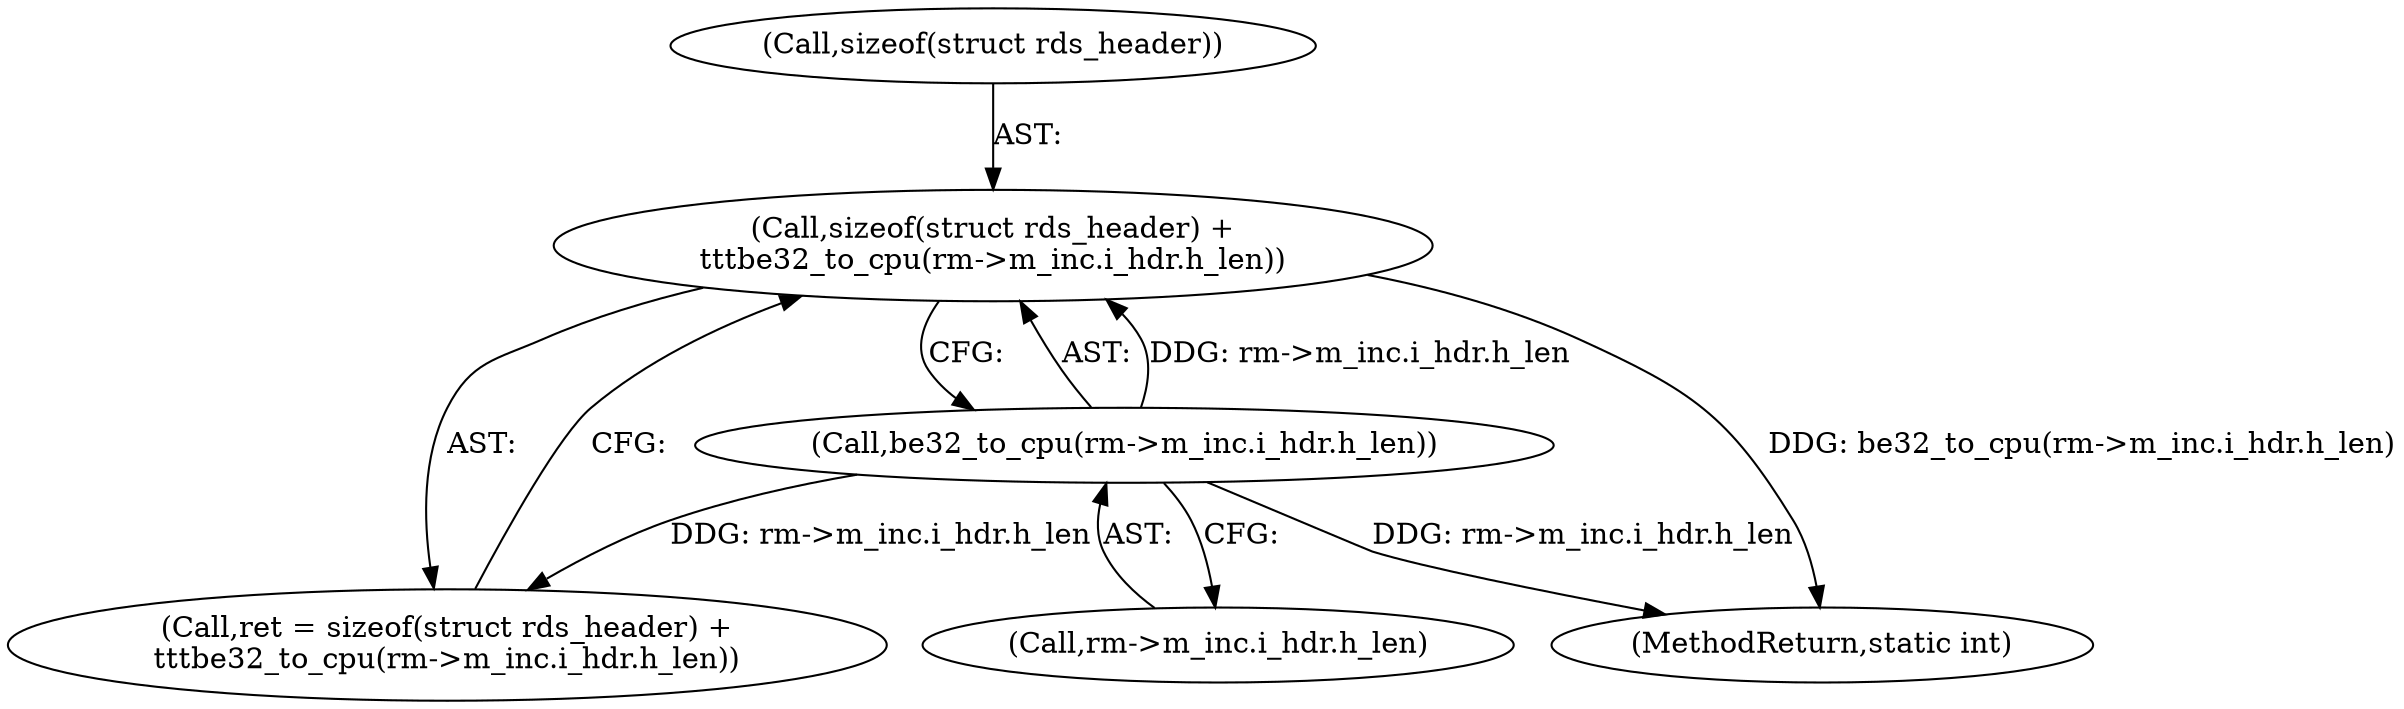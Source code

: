 digraph "0_linux_6094628bfd94323fc1cea05ec2c6affd98c18f7f_0@API" {
"1000123" [label="(Call,sizeof(struct rds_header) +\n\t\t\tbe32_to_cpu(rm->m_inc.i_hdr.h_len))"];
"1000126" [label="(Call,be32_to_cpu(rm->m_inc.i_hdr.h_len))"];
"1000126" [label="(Call,be32_to_cpu(rm->m_inc.i_hdr.h_len))"];
"1000123" [label="(Call,sizeof(struct rds_header) +\n\t\t\tbe32_to_cpu(rm->m_inc.i_hdr.h_len))"];
"1000124" [label="(Call,sizeof(struct rds_header))"];
"1000121" [label="(Call,ret = sizeof(struct rds_header) +\n\t\t\tbe32_to_cpu(rm->m_inc.i_hdr.h_len))"];
"1000216" [label="(MethodReturn,static int)"];
"1000127" [label="(Call,rm->m_inc.i_hdr.h_len)"];
"1000123" -> "1000121"  [label="AST: "];
"1000123" -> "1000126"  [label="CFG: "];
"1000124" -> "1000123"  [label="AST: "];
"1000126" -> "1000123"  [label="AST: "];
"1000121" -> "1000123"  [label="CFG: "];
"1000123" -> "1000216"  [label="DDG: be32_to_cpu(rm->m_inc.i_hdr.h_len)"];
"1000126" -> "1000123"  [label="DDG: rm->m_inc.i_hdr.h_len"];
"1000126" -> "1000127"  [label="CFG: "];
"1000127" -> "1000126"  [label="AST: "];
"1000126" -> "1000216"  [label="DDG: rm->m_inc.i_hdr.h_len"];
"1000126" -> "1000121"  [label="DDG: rm->m_inc.i_hdr.h_len"];
}
